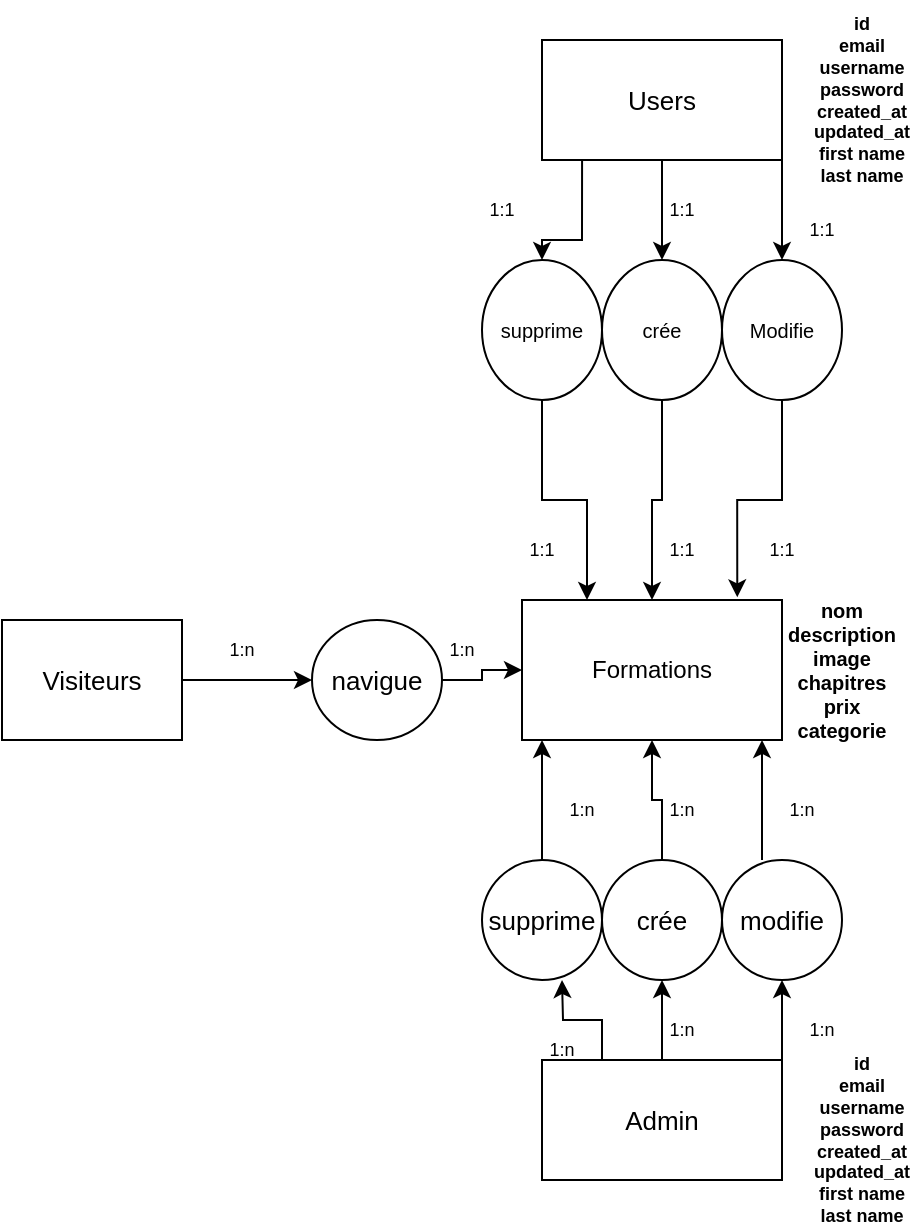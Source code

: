 <mxfile version="15.7.3" type="github">
  <diagram name="Page-1" id="e7e014a7-5840-1c2e-5031-d8a46d1fe8dd">
    <mxGraphModel dx="782" dy="468" grid="1" gridSize="10" guides="1" tooltips="1" connect="1" arrows="1" fold="1" page="1" pageScale="1" pageWidth="1169" pageHeight="826" background="none" math="0" shadow="0">
      <root>
        <mxCell id="0" />
        <mxCell id="1" parent="0" />
        <mxCell id="3qHSvaRZyuctoSHVrIAf-41" value="Formations" style="rounded=0;whiteSpace=wrap;html=1;" vertex="1" parent="1">
          <mxGeometry x="320" y="360" width="130" height="70" as="geometry" />
        </mxCell>
        <mxCell id="3qHSvaRZyuctoSHVrIAf-43" value="&lt;b style=&quot;font-size: 10px;&quot;&gt;nom&lt;br style=&quot;font-size: 10px;&quot;&gt;description&lt;br style=&quot;font-size: 10px;&quot;&gt;image&lt;br style=&quot;font-size: 10px;&quot;&gt;chapitres&lt;br style=&quot;font-size: 10px;&quot;&gt;prix&lt;br style=&quot;font-size: 10px;&quot;&gt;categorie&lt;/b&gt;" style="text;html=1;strokeColor=none;fillColor=none;align=center;verticalAlign=middle;whiteSpace=wrap;rounded=0;strokeWidth=1;fontSize=10;" vertex="1" parent="1">
          <mxGeometry x="450" y="355" width="60" height="80" as="geometry" />
        </mxCell>
        <mxCell id="3qHSvaRZyuctoSHVrIAf-48" value="" style="edgeStyle=orthogonalEdgeStyle;rounded=0;orthogonalLoop=1;jettySize=auto;html=1;fontSize=13;" edge="1" parent="1" source="3qHSvaRZyuctoSHVrIAf-46" target="3qHSvaRZyuctoSHVrIAf-47">
          <mxGeometry relative="1" as="geometry" />
        </mxCell>
        <mxCell id="3qHSvaRZyuctoSHVrIAf-56" style="edgeStyle=orthogonalEdgeStyle;rounded=0;orthogonalLoop=1;jettySize=auto;html=1;exitX=1;exitY=1;exitDx=0;exitDy=0;entryX=0;entryY=0.5;entryDx=0;entryDy=0;fontSize=13;" edge="1" parent="1" source="3qHSvaRZyuctoSHVrIAf-46" target="3qHSvaRZyuctoSHVrIAf-55">
          <mxGeometry relative="1" as="geometry" />
        </mxCell>
        <mxCell id="3qHSvaRZyuctoSHVrIAf-46" value="&lt;font style=&quot;font-size: 13px&quot;&gt;Users&lt;/font&gt;" style="rounded=0;whiteSpace=wrap;html=1;fontSize=10;strokeWidth=1;" vertex="1" parent="1">
          <mxGeometry x="330" y="80" width="120" height="60" as="geometry" />
        </mxCell>
        <mxCell id="3qHSvaRZyuctoSHVrIAf-49" value="" style="edgeStyle=orthogonalEdgeStyle;rounded=0;orthogonalLoop=1;jettySize=auto;html=1;fontSize=13;" edge="1" parent="1" source="3qHSvaRZyuctoSHVrIAf-47" target="3qHSvaRZyuctoSHVrIAf-41">
          <mxGeometry relative="1" as="geometry" />
        </mxCell>
        <mxCell id="3qHSvaRZyuctoSHVrIAf-47" value="crée" style="ellipse;whiteSpace=wrap;html=1;rounded=0;fontSize=10;strokeWidth=1;direction=south;" vertex="1" parent="1">
          <mxGeometry x="360" y="190" width="60" height="70" as="geometry" />
        </mxCell>
        <mxCell id="3qHSvaRZyuctoSHVrIAf-52" value="" style="edgeStyle=orthogonalEdgeStyle;rounded=0;orthogonalLoop=1;jettySize=auto;html=1;fontSize=13;entryX=0;entryY=0.5;entryDx=0;entryDy=0;exitX=0.167;exitY=1;exitDx=0;exitDy=0;exitPerimeter=0;" edge="1" parent="1" source="3qHSvaRZyuctoSHVrIAf-46" target="3qHSvaRZyuctoSHVrIAf-54">
          <mxGeometry relative="1" as="geometry">
            <mxPoint x="350" y="160" as="sourcePoint" />
            <mxPoint x="350" y="190" as="targetPoint" />
            <Array as="points">
              <mxPoint x="350" y="180" />
              <mxPoint x="330" y="180" />
            </Array>
          </mxGeometry>
        </mxCell>
        <mxCell id="3qHSvaRZyuctoSHVrIAf-58" style="edgeStyle=orthogonalEdgeStyle;rounded=0;orthogonalLoop=1;jettySize=auto;html=1;exitX=1;exitY=0.5;exitDx=0;exitDy=0;entryX=0.25;entryY=0;entryDx=0;entryDy=0;fontSize=13;" edge="1" parent="1" source="3qHSvaRZyuctoSHVrIAf-54" target="3qHSvaRZyuctoSHVrIAf-41">
          <mxGeometry relative="1" as="geometry" />
        </mxCell>
        <mxCell id="3qHSvaRZyuctoSHVrIAf-54" value="supprime" style="ellipse;whiteSpace=wrap;html=1;rounded=0;fontSize=10;strokeWidth=1;direction=south;" vertex="1" parent="1">
          <mxGeometry x="300" y="190" width="60" height="70" as="geometry" />
        </mxCell>
        <mxCell id="3qHSvaRZyuctoSHVrIAf-57" style="edgeStyle=orthogonalEdgeStyle;rounded=0;orthogonalLoop=1;jettySize=auto;html=1;exitX=1;exitY=0.5;exitDx=0;exitDy=0;entryX=0.828;entryY=-0.019;entryDx=0;entryDy=0;entryPerimeter=0;fontSize=13;" edge="1" parent="1" source="3qHSvaRZyuctoSHVrIAf-55" target="3qHSvaRZyuctoSHVrIAf-41">
          <mxGeometry relative="1" as="geometry" />
        </mxCell>
        <mxCell id="3qHSvaRZyuctoSHVrIAf-55" value="Modifie" style="ellipse;whiteSpace=wrap;html=1;rounded=0;fontSize=10;strokeWidth=1;direction=south;" vertex="1" parent="1">
          <mxGeometry x="420" y="190" width="60" height="70" as="geometry" />
        </mxCell>
        <mxCell id="3qHSvaRZyuctoSHVrIAf-61" value="" style="edgeStyle=orthogonalEdgeStyle;rounded=0;orthogonalLoop=1;jettySize=auto;html=1;fontSize=13;" edge="1" parent="1" source="3qHSvaRZyuctoSHVrIAf-59" target="3qHSvaRZyuctoSHVrIAf-60">
          <mxGeometry relative="1" as="geometry" />
        </mxCell>
        <mxCell id="3qHSvaRZyuctoSHVrIAf-63" style="edgeStyle=orthogonalEdgeStyle;rounded=0;orthogonalLoop=1;jettySize=auto;html=1;exitX=0.25;exitY=0;exitDx=0;exitDy=0;fontSize=13;" edge="1" parent="1" source="3qHSvaRZyuctoSHVrIAf-59">
          <mxGeometry relative="1" as="geometry">
            <mxPoint x="340" y="550" as="targetPoint" />
          </mxGeometry>
        </mxCell>
        <mxCell id="3qHSvaRZyuctoSHVrIAf-70" style="edgeStyle=orthogonalEdgeStyle;rounded=0;orthogonalLoop=1;jettySize=auto;html=1;exitX=1;exitY=0;exitDx=0;exitDy=0;entryX=1;entryY=0.5;entryDx=0;entryDy=0;fontSize=13;" edge="1" parent="1" source="3qHSvaRZyuctoSHVrIAf-59" target="3qHSvaRZyuctoSHVrIAf-68">
          <mxGeometry relative="1" as="geometry" />
        </mxCell>
        <mxCell id="3qHSvaRZyuctoSHVrIAf-59" value="Admin" style="rounded=0;whiteSpace=wrap;html=1;fontSize=13;strokeWidth=1;" vertex="1" parent="1">
          <mxGeometry x="330" y="590" width="120" height="60" as="geometry" />
        </mxCell>
        <mxCell id="3qHSvaRZyuctoSHVrIAf-62" style="edgeStyle=orthogonalEdgeStyle;rounded=0;orthogonalLoop=1;jettySize=auto;html=1;entryX=0.5;entryY=1;entryDx=0;entryDy=0;fontSize=13;" edge="1" parent="1" source="3qHSvaRZyuctoSHVrIAf-60" target="3qHSvaRZyuctoSHVrIAf-41">
          <mxGeometry relative="1" as="geometry" />
        </mxCell>
        <mxCell id="3qHSvaRZyuctoSHVrIAf-60" value="crée" style="ellipse;whiteSpace=wrap;html=1;rounded=0;fontSize=13;strokeWidth=1;direction=south;" vertex="1" parent="1">
          <mxGeometry x="360" y="490" width="60" height="60" as="geometry" />
        </mxCell>
        <mxCell id="3qHSvaRZyuctoSHVrIAf-65" value="" style="edgeStyle=orthogonalEdgeStyle;rounded=0;orthogonalLoop=1;jettySize=auto;html=1;fontSize=13;" edge="1" parent="1" source="3qHSvaRZyuctoSHVrIAf-64" target="3qHSvaRZyuctoSHVrIAf-41">
          <mxGeometry relative="1" as="geometry">
            <Array as="points">
              <mxPoint x="350" y="430" />
              <mxPoint x="350" y="430" />
            </Array>
          </mxGeometry>
        </mxCell>
        <mxCell id="3qHSvaRZyuctoSHVrIAf-64" value="supprime" style="ellipse;whiteSpace=wrap;html=1;rounded=0;fontSize=13;strokeWidth=1;direction=south;" vertex="1" parent="1">
          <mxGeometry x="300" y="490" width="60" height="60" as="geometry" />
        </mxCell>
        <mxCell id="3qHSvaRZyuctoSHVrIAf-67" style="edgeStyle=orthogonalEdgeStyle;rounded=0;orthogonalLoop=1;jettySize=auto;html=1;entryX=0.5;entryY=1;entryDx=0;entryDy=0;fontSize=13;" edge="1" parent="1">
          <mxGeometry relative="1" as="geometry">
            <mxPoint x="440" y="490" as="sourcePoint" />
            <mxPoint x="440" y="430" as="targetPoint" />
          </mxGeometry>
        </mxCell>
        <mxCell id="3qHSvaRZyuctoSHVrIAf-68" value="modifie" style="ellipse;whiteSpace=wrap;html=1;rounded=0;fontSize=13;strokeWidth=1;direction=south;" vertex="1" parent="1">
          <mxGeometry x="420" y="490" width="60" height="60" as="geometry" />
        </mxCell>
        <mxCell id="3qHSvaRZyuctoSHVrIAf-73" value="" style="edgeStyle=orthogonalEdgeStyle;rounded=0;orthogonalLoop=1;jettySize=auto;html=1;fontSize=13;" edge="1" parent="1" source="3qHSvaRZyuctoSHVrIAf-71" target="3qHSvaRZyuctoSHVrIAf-72">
          <mxGeometry relative="1" as="geometry" />
        </mxCell>
        <mxCell id="3qHSvaRZyuctoSHVrIAf-71" value="Visiteurs" style="rounded=0;whiteSpace=wrap;html=1;fontSize=13;strokeWidth=1;" vertex="1" parent="1">
          <mxGeometry x="60" y="370" width="90" height="60" as="geometry" />
        </mxCell>
        <mxCell id="3qHSvaRZyuctoSHVrIAf-74" value="" style="edgeStyle=orthogonalEdgeStyle;rounded=0;orthogonalLoop=1;jettySize=auto;html=1;fontSize=13;" edge="1" parent="1" source="3qHSvaRZyuctoSHVrIAf-72" target="3qHSvaRZyuctoSHVrIAf-41">
          <mxGeometry relative="1" as="geometry" />
        </mxCell>
        <mxCell id="3qHSvaRZyuctoSHVrIAf-72" value="navigue" style="ellipse;whiteSpace=wrap;html=1;rounded=0;fontSize=13;strokeWidth=1;" vertex="1" parent="1">
          <mxGeometry x="215" y="370" width="65" height="60" as="geometry" />
        </mxCell>
        <mxCell id="3qHSvaRZyuctoSHVrIAf-76" value="&lt;b style=&quot;font-size: 9px;&quot;&gt;id&lt;br style=&quot;font-size: 9px;&quot;&gt;email&lt;br style=&quot;font-size: 9px;&quot;&gt;username&lt;br style=&quot;font-size: 9px;&quot;&gt;password&lt;br style=&quot;font-size: 9px;&quot;&gt;created_at&lt;br style=&quot;font-size: 9px;&quot;&gt;updated_at&lt;br style=&quot;font-size: 9px;&quot;&gt;first name&lt;br style=&quot;font-size: 9px;&quot;&gt;last name&lt;br style=&quot;font-size: 9px;&quot;&gt;&lt;/b&gt;" style="text;html=1;strokeColor=none;fillColor=none;align=center;verticalAlign=middle;whiteSpace=wrap;rounded=0;strokeWidth=1;fontSize=9;" vertex="1" parent="1">
          <mxGeometry x="460" y="60" width="60" height="100" as="geometry" />
        </mxCell>
        <mxCell id="3qHSvaRZyuctoSHVrIAf-77" value="&lt;b style=&quot;font-size: 9px;&quot;&gt;id&lt;br style=&quot;font-size: 9px;&quot;&gt;email&lt;br style=&quot;font-size: 9px;&quot;&gt;username&lt;br style=&quot;font-size: 9px;&quot;&gt;password&lt;br style=&quot;font-size: 9px;&quot;&gt;created_at&lt;br style=&quot;font-size: 9px;&quot;&gt;updated_at&lt;br style=&quot;font-size: 9px;&quot;&gt;first name&lt;br style=&quot;font-size: 9px;&quot;&gt;last name&lt;br style=&quot;font-size: 9px;&quot;&gt;&lt;/b&gt;" style="text;html=1;strokeColor=none;fillColor=none;align=center;verticalAlign=middle;whiteSpace=wrap;rounded=0;strokeWidth=1;fontSize=9;" vertex="1" parent="1">
          <mxGeometry x="460" y="600" width="60" height="60" as="geometry" />
        </mxCell>
        <mxCell id="3qHSvaRZyuctoSHVrIAf-78" value="1:1" style="text;html=1;strokeColor=none;fillColor=none;align=center;verticalAlign=middle;whiteSpace=wrap;rounded=0;fontSize=9;" vertex="1" parent="1">
          <mxGeometry x="310" y="320" width="40" height="30" as="geometry" />
        </mxCell>
        <mxCell id="3qHSvaRZyuctoSHVrIAf-79" value="1:1" style="text;html=1;strokeColor=none;fillColor=none;align=center;verticalAlign=middle;whiteSpace=wrap;rounded=0;fontSize=9;" vertex="1" parent="1">
          <mxGeometry x="290" y="150" width="40" height="30" as="geometry" />
        </mxCell>
        <mxCell id="3qHSvaRZyuctoSHVrIAf-80" value="1:1" style="text;html=1;strokeColor=none;fillColor=none;align=center;verticalAlign=middle;whiteSpace=wrap;rounded=0;fontSize=9;" vertex="1" parent="1">
          <mxGeometry x="380" y="150" width="40" height="30" as="geometry" />
        </mxCell>
        <mxCell id="3qHSvaRZyuctoSHVrIAf-81" value="1:1" style="text;html=1;strokeColor=none;fillColor=none;align=center;verticalAlign=middle;whiteSpace=wrap;rounded=0;fontSize=9;" vertex="1" parent="1">
          <mxGeometry x="380" y="320" width="40" height="30" as="geometry" />
        </mxCell>
        <mxCell id="3qHSvaRZyuctoSHVrIAf-82" value="1:1" style="text;html=1;strokeColor=none;fillColor=none;align=center;verticalAlign=middle;whiteSpace=wrap;rounded=0;fontSize=9;" vertex="1" parent="1">
          <mxGeometry x="450" y="160" width="40" height="30" as="geometry" />
        </mxCell>
        <mxCell id="3qHSvaRZyuctoSHVrIAf-83" value="1:1" style="text;html=1;strokeColor=none;fillColor=none;align=center;verticalAlign=middle;whiteSpace=wrap;rounded=0;fontSize=9;" vertex="1" parent="1">
          <mxGeometry x="430" y="320" width="40" height="30" as="geometry" />
        </mxCell>
        <mxCell id="3qHSvaRZyuctoSHVrIAf-85" value="1:n" style="text;html=1;strokeColor=none;fillColor=none;align=center;verticalAlign=middle;whiteSpace=wrap;rounded=0;fontSize=9;" vertex="1" parent="1">
          <mxGeometry x="380" y="560" width="40" height="30" as="geometry" />
        </mxCell>
        <mxCell id="3qHSvaRZyuctoSHVrIAf-86" value="1:n" style="text;html=1;strokeColor=none;fillColor=none;align=center;verticalAlign=middle;whiteSpace=wrap;rounded=0;fontSize=9;" vertex="1" parent="1">
          <mxGeometry x="450" y="560" width="40" height="30" as="geometry" />
        </mxCell>
        <mxCell id="3qHSvaRZyuctoSHVrIAf-87" value="1:n" style="text;html=1;strokeColor=none;fillColor=none;align=center;verticalAlign=middle;whiteSpace=wrap;rounded=0;fontSize=9;" vertex="1" parent="1">
          <mxGeometry x="320" y="570" width="40" height="30" as="geometry" />
        </mxCell>
        <mxCell id="3qHSvaRZyuctoSHVrIAf-89" value="1:n" style="text;html=1;strokeColor=none;fillColor=none;align=center;verticalAlign=middle;whiteSpace=wrap;rounded=0;fontSize=9;" vertex="1" parent="1">
          <mxGeometry x="440" y="450" width="40" height="30" as="geometry" />
        </mxCell>
        <mxCell id="3qHSvaRZyuctoSHVrIAf-90" value="1:n" style="text;html=1;strokeColor=none;fillColor=none;align=center;verticalAlign=middle;whiteSpace=wrap;rounded=0;fontSize=9;" vertex="1" parent="1">
          <mxGeometry x="380" y="450" width="40" height="30" as="geometry" />
        </mxCell>
        <mxCell id="3qHSvaRZyuctoSHVrIAf-91" value="1:n" style="text;html=1;strokeColor=none;fillColor=none;align=center;verticalAlign=middle;whiteSpace=wrap;rounded=0;fontSize=9;" vertex="1" parent="1">
          <mxGeometry x="330" y="450" width="40" height="30" as="geometry" />
        </mxCell>
        <mxCell id="3qHSvaRZyuctoSHVrIAf-92" value="1:n" style="text;html=1;strokeColor=none;fillColor=none;align=center;verticalAlign=middle;whiteSpace=wrap;rounded=0;fontSize=9;" vertex="1" parent="1">
          <mxGeometry x="160" y="370" width="40" height="30" as="geometry" />
        </mxCell>
        <mxCell id="3qHSvaRZyuctoSHVrIAf-93" value="1:n" style="text;html=1;strokeColor=none;fillColor=none;align=center;verticalAlign=middle;whiteSpace=wrap;rounded=0;fontSize=9;" vertex="1" parent="1">
          <mxGeometry x="270" y="370" width="40" height="30" as="geometry" />
        </mxCell>
      </root>
    </mxGraphModel>
  </diagram>
</mxfile>
